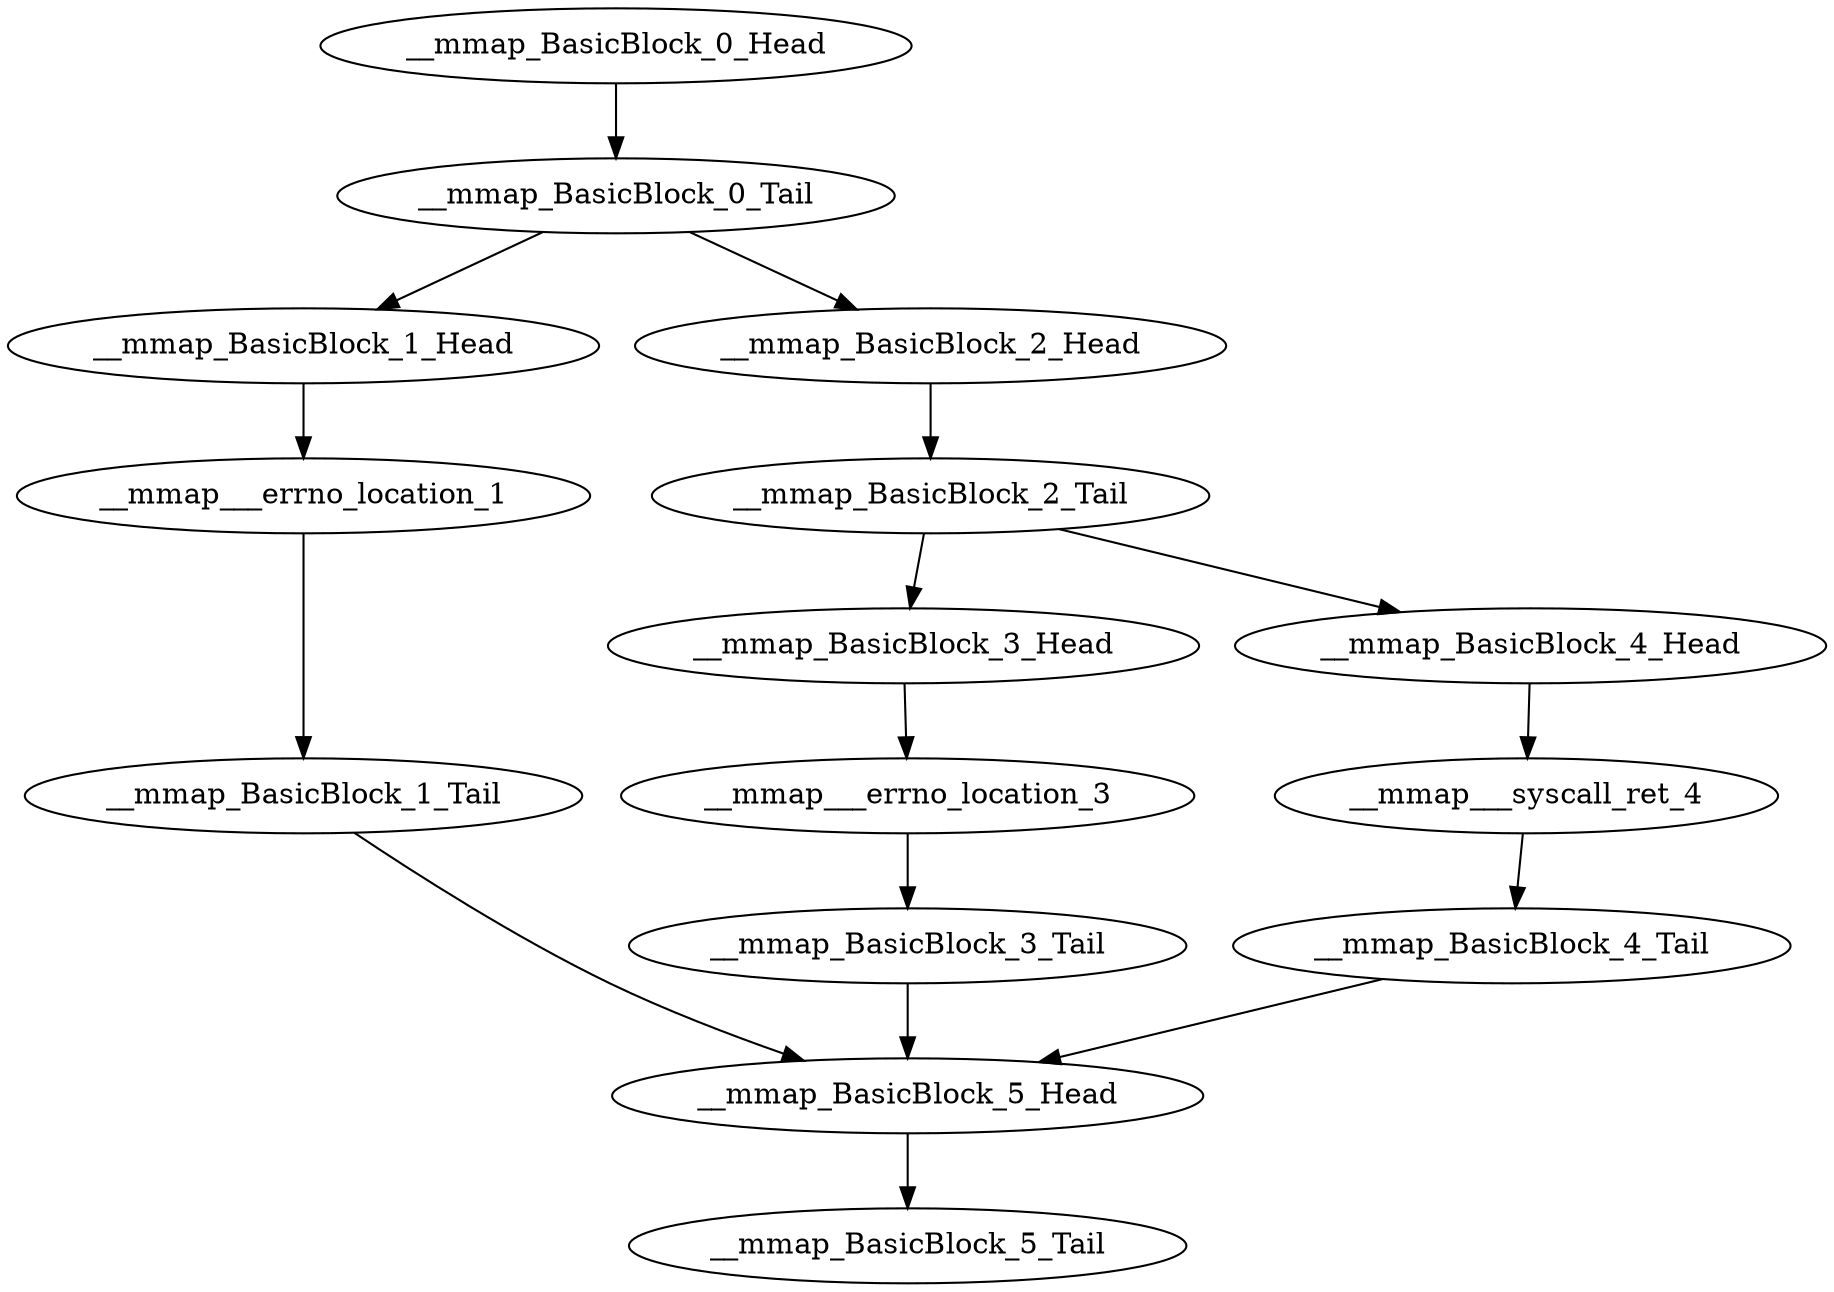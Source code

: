 digraph G {
    "__mmap_BasicBlock_1_Tail" -> "__mmap_BasicBlock_5_Head"
    "__mmap_BasicBlock_1_Head" -> "__mmap___errno_location_1"
    "__mmap___errno_location_1" -> "__mmap_BasicBlock_1_Tail"
    "__mmap___syscall_ret_4" -> "__mmap_BasicBlock_4_Tail"
    "__mmap_BasicBlock_3_Tail" -> "__mmap_BasicBlock_5_Head"
    "__mmap_BasicBlock_2_Head" -> "__mmap_BasicBlock_2_Tail"
    "__mmap_BasicBlock_5_Head" -> "__mmap_BasicBlock_5_Tail"
    "__mmap_BasicBlock_0_Tail" -> "__mmap_BasicBlock_1_Head"
    "__mmap_BasicBlock_0_Tail" -> "__mmap_BasicBlock_2_Head"
    "__mmap_BasicBlock_0_Head" -> "__mmap_BasicBlock_0_Tail"
    "__mmap_BasicBlock_4_Tail" -> "__mmap_BasicBlock_5_Head"
    "__mmap_BasicBlock_3_Head" -> "__mmap___errno_location_3"
    "__mmap_BasicBlock_2_Tail" -> "__mmap_BasicBlock_3_Head"
    "__mmap_BasicBlock_2_Tail" -> "__mmap_BasicBlock_4_Head"
    "__mmap___errno_location_3" -> "__mmap_BasicBlock_3_Tail"
    "__mmap_BasicBlock_4_Head" -> "__mmap___syscall_ret_4"
}
